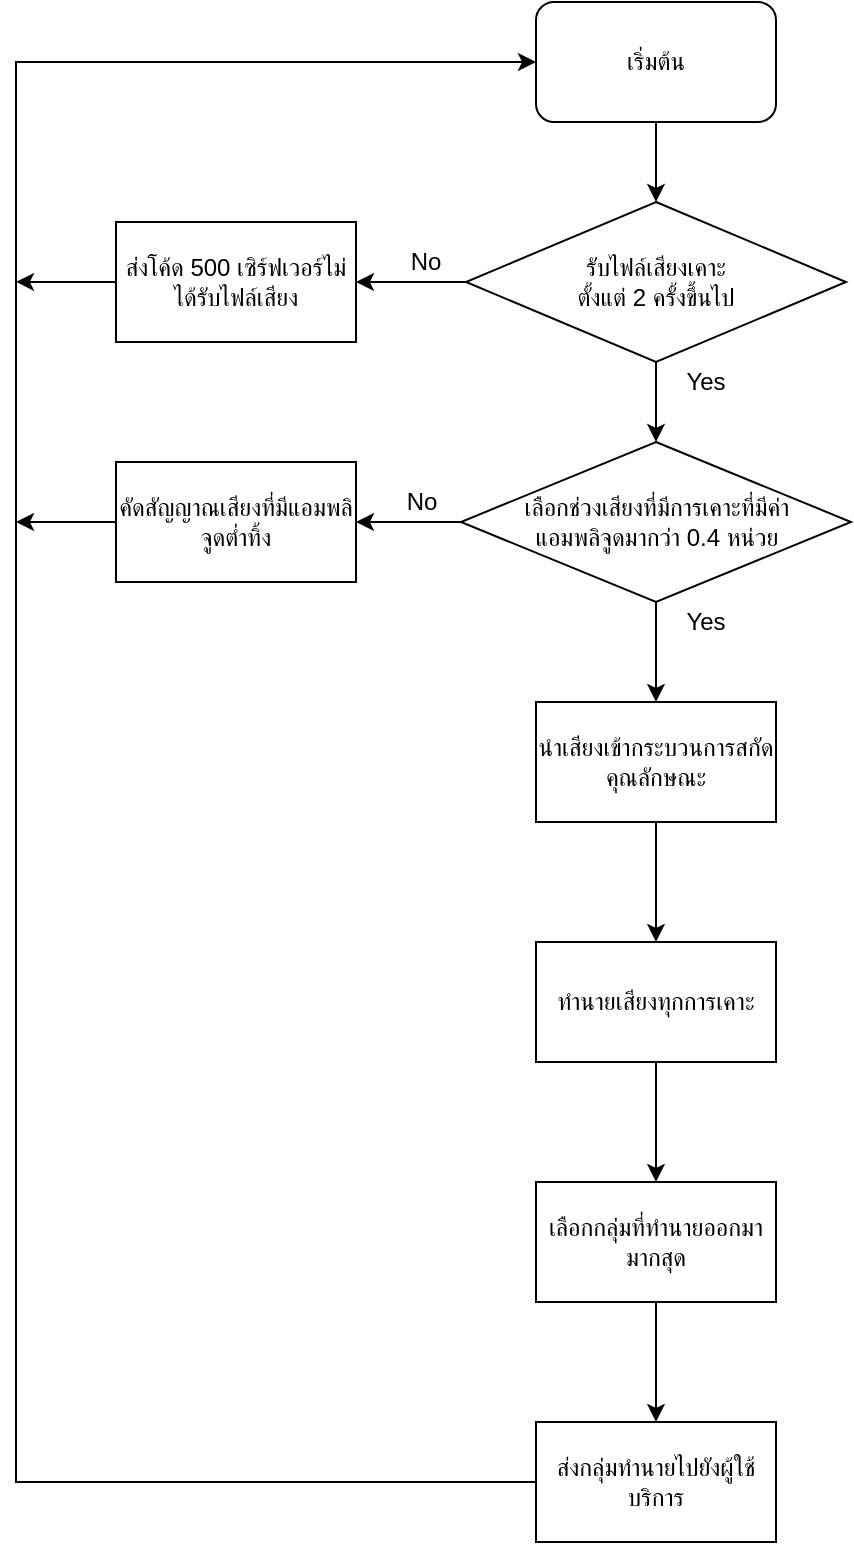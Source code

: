 <mxfile version="13.4.5" type="github">
  <diagram id="f5bukpE60ZQ82NX98g_h" name="Page-1">
    <mxGraphModel dx="2031" dy="1134" grid="1" gridSize="10" guides="1" tooltips="1" connect="1" arrows="1" fold="1" page="1" pageScale="1" pageWidth="850" pageHeight="1100" math="0" shadow="0">
      <root>
        <mxCell id="0" />
        <mxCell id="1" parent="0" />
        <mxCell id="0CGstQvsAs-tv6y7JdVo-7" style="edgeStyle=orthogonalEdgeStyle;rounded=0;orthogonalLoop=1;jettySize=auto;html=1;entryX=0.5;entryY=0;entryDx=0;entryDy=0;" edge="1" parent="1" source="0CGstQvsAs-tv6y7JdVo-1" target="0CGstQvsAs-tv6y7JdVo-6">
          <mxGeometry relative="1" as="geometry" />
        </mxCell>
        <mxCell id="0CGstQvsAs-tv6y7JdVo-1" value="เริ่มต้น" style="rounded=1;whiteSpace=wrap;html=1;" vertex="1" parent="1">
          <mxGeometry x="476" y="130" width="120" height="60" as="geometry" />
        </mxCell>
        <mxCell id="0CGstQvsAs-tv6y7JdVo-10" style="edgeStyle=orthogonalEdgeStyle;rounded=0;orthogonalLoop=1;jettySize=auto;html=1;exitX=0;exitY=0.5;exitDx=0;exitDy=0;entryX=1;entryY=0.5;entryDx=0;entryDy=0;" edge="1" parent="1" source="0CGstQvsAs-tv6y7JdVo-6" target="0CGstQvsAs-tv6y7JdVo-9">
          <mxGeometry relative="1" as="geometry" />
        </mxCell>
        <mxCell id="0CGstQvsAs-tv6y7JdVo-14" style="edgeStyle=orthogonalEdgeStyle;rounded=0;orthogonalLoop=1;jettySize=auto;html=1;exitX=0.5;exitY=1;exitDx=0;exitDy=0;entryX=0.5;entryY=0;entryDx=0;entryDy=0;" edge="1" parent="1" source="0CGstQvsAs-tv6y7JdVo-6">
          <mxGeometry relative="1" as="geometry">
            <mxPoint x="536" y="350" as="targetPoint" />
          </mxGeometry>
        </mxCell>
        <mxCell id="0CGstQvsAs-tv6y7JdVo-6" value="รับไฟล์เสียงเคาะ&lt;br&gt;ตั้งแต่ 2 ครั้งขึ้นไป" style="rhombus;whiteSpace=wrap;html=1;" vertex="1" parent="1">
          <mxGeometry x="441" y="230" width="190" height="80" as="geometry" />
        </mxCell>
        <mxCell id="0CGstQvsAs-tv6y7JdVo-20" style="edgeStyle=orthogonalEdgeStyle;rounded=0;orthogonalLoop=1;jettySize=auto;html=1;exitX=0;exitY=0.5;exitDx=0;exitDy=0;" edge="1" parent="1" source="0CGstQvsAs-tv6y7JdVo-9">
          <mxGeometry relative="1" as="geometry">
            <mxPoint x="216" y="269.931" as="targetPoint" />
          </mxGeometry>
        </mxCell>
        <mxCell id="0CGstQvsAs-tv6y7JdVo-9" value="ส่งโค้ด 500 เซิร์ฟเวอร์ไม่ได้รับไฟล์เสียง" style="rounded=0;whiteSpace=wrap;html=1;" vertex="1" parent="1">
          <mxGeometry x="266" y="240" width="120" height="60" as="geometry" />
        </mxCell>
        <mxCell id="0CGstQvsAs-tv6y7JdVo-12" value="No" style="text;html=1;strokeColor=none;fillColor=none;align=center;verticalAlign=middle;whiteSpace=wrap;rounded=0;" vertex="1" parent="1">
          <mxGeometry x="401" y="250" width="40" height="20" as="geometry" />
        </mxCell>
        <mxCell id="0CGstQvsAs-tv6y7JdVo-24" style="edgeStyle=orthogonalEdgeStyle;rounded=0;orthogonalLoop=1;jettySize=auto;html=1;exitX=0.5;exitY=1;exitDx=0;exitDy=0;entryX=0.5;entryY=0;entryDx=0;entryDy=0;" edge="1" parent="1" source="0CGstQvsAs-tv6y7JdVo-15" target="0CGstQvsAs-tv6y7JdVo-23">
          <mxGeometry relative="1" as="geometry" />
        </mxCell>
        <mxCell id="0CGstQvsAs-tv6y7JdVo-15" value="นำเสียงเข้ากระบวนการสกัดคุณลักษณะ" style="rounded=0;whiteSpace=wrap;html=1;" vertex="1" parent="1">
          <mxGeometry x="476" y="480" width="120" height="60" as="geometry" />
        </mxCell>
        <mxCell id="0CGstQvsAs-tv6y7JdVo-18" style="edgeStyle=orthogonalEdgeStyle;rounded=0;orthogonalLoop=1;jettySize=auto;html=1;exitX=0;exitY=0.5;exitDx=0;exitDy=0;entryX=1;entryY=0.5;entryDx=0;entryDy=0;" edge="1" parent="1" source="0CGstQvsAs-tv6y7JdVo-16" target="0CGstQvsAs-tv6y7JdVo-17">
          <mxGeometry relative="1" as="geometry" />
        </mxCell>
        <mxCell id="0CGstQvsAs-tv6y7JdVo-22" style="edgeStyle=orthogonalEdgeStyle;rounded=0;orthogonalLoop=1;jettySize=auto;html=1;entryX=0.5;entryY=0;entryDx=0;entryDy=0;" edge="1" parent="1" source="0CGstQvsAs-tv6y7JdVo-16" target="0CGstQvsAs-tv6y7JdVo-15">
          <mxGeometry relative="1" as="geometry" />
        </mxCell>
        <mxCell id="0CGstQvsAs-tv6y7JdVo-16" value="&lt;span&gt;เลือกช่วงเสียงที่มีการเคาะที่มีค่า&lt;br&gt;แอมพลิจูดมากว่า 0.4 หน่วย&lt;/span&gt;" style="rhombus;whiteSpace=wrap;html=1;" vertex="1" parent="1">
          <mxGeometry x="438.5" y="350" width="195" height="80" as="geometry" />
        </mxCell>
        <mxCell id="0CGstQvsAs-tv6y7JdVo-33" style="edgeStyle=orthogonalEdgeStyle;rounded=0;orthogonalLoop=1;jettySize=auto;html=1;exitX=0;exitY=0.5;exitDx=0;exitDy=0;" edge="1" parent="1" source="0CGstQvsAs-tv6y7JdVo-17">
          <mxGeometry relative="1" as="geometry">
            <mxPoint x="216" y="390" as="targetPoint" />
          </mxGeometry>
        </mxCell>
        <mxCell id="0CGstQvsAs-tv6y7JdVo-17" value="คัดสัญญาณเสียงที่มีแอมพลิจูดต่ำทิ้ง" style="rounded=0;whiteSpace=wrap;html=1;" vertex="1" parent="1">
          <mxGeometry x="266" y="360" width="120" height="60" as="geometry" />
        </mxCell>
        <mxCell id="0CGstQvsAs-tv6y7JdVo-21" value="No" style="text;html=1;strokeColor=none;fillColor=none;align=center;verticalAlign=middle;whiteSpace=wrap;rounded=0;" vertex="1" parent="1">
          <mxGeometry x="398.5" y="370" width="40" height="20" as="geometry" />
        </mxCell>
        <mxCell id="0CGstQvsAs-tv6y7JdVo-26" style="edgeStyle=orthogonalEdgeStyle;rounded=0;orthogonalLoop=1;jettySize=auto;html=1;exitX=0.5;exitY=1;exitDx=0;exitDy=0;entryX=0.5;entryY=0;entryDx=0;entryDy=0;" edge="1" parent="1" source="0CGstQvsAs-tv6y7JdVo-23" target="0CGstQvsAs-tv6y7JdVo-25">
          <mxGeometry relative="1" as="geometry" />
        </mxCell>
        <mxCell id="0CGstQvsAs-tv6y7JdVo-23" value="ทำนายเสียงทุกการเคาะ" style="rounded=0;whiteSpace=wrap;html=1;" vertex="1" parent="1">
          <mxGeometry x="476" y="600" width="120" height="60" as="geometry" />
        </mxCell>
        <mxCell id="0CGstQvsAs-tv6y7JdVo-28" style="edgeStyle=orthogonalEdgeStyle;rounded=0;orthogonalLoop=1;jettySize=auto;html=1;entryX=0.5;entryY=0;entryDx=0;entryDy=0;" edge="1" parent="1" source="0CGstQvsAs-tv6y7JdVo-25" target="0CGstQvsAs-tv6y7JdVo-27">
          <mxGeometry relative="1" as="geometry" />
        </mxCell>
        <mxCell id="0CGstQvsAs-tv6y7JdVo-25" value="เลือกกลุ่มที่ทำนายออกมามากสุด" style="rounded=0;whiteSpace=wrap;html=1;" vertex="1" parent="1">
          <mxGeometry x="476" y="720" width="120" height="60" as="geometry" />
        </mxCell>
        <mxCell id="0CGstQvsAs-tv6y7JdVo-32" style="edgeStyle=orthogonalEdgeStyle;rounded=0;orthogonalLoop=1;jettySize=auto;html=1;exitX=0;exitY=0.5;exitDx=0;exitDy=0;entryX=0;entryY=0.5;entryDx=0;entryDy=0;" edge="1" parent="1" source="0CGstQvsAs-tv6y7JdVo-27" target="0CGstQvsAs-tv6y7JdVo-1">
          <mxGeometry relative="1" as="geometry">
            <Array as="points">
              <mxPoint x="216" y="870" />
              <mxPoint x="216" y="160" />
            </Array>
          </mxGeometry>
        </mxCell>
        <mxCell id="0CGstQvsAs-tv6y7JdVo-27" value="ส่งกลุ่มทำนายไปยังผู้ใช้บริการ" style="rounded=0;whiteSpace=wrap;html=1;" vertex="1" parent="1">
          <mxGeometry x="476" y="840" width="120" height="60" as="geometry" />
        </mxCell>
        <mxCell id="0CGstQvsAs-tv6y7JdVo-30" value="Yes" style="text;html=1;strokeColor=none;fillColor=none;align=center;verticalAlign=middle;whiteSpace=wrap;rounded=0;" vertex="1" parent="1">
          <mxGeometry x="541" y="310" width="40" height="20" as="geometry" />
        </mxCell>
        <mxCell id="0CGstQvsAs-tv6y7JdVo-31" value="Yes" style="text;html=1;strokeColor=none;fillColor=none;align=center;verticalAlign=middle;whiteSpace=wrap;rounded=0;" vertex="1" parent="1">
          <mxGeometry x="541" y="430" width="40" height="20" as="geometry" />
        </mxCell>
      </root>
    </mxGraphModel>
  </diagram>
</mxfile>
